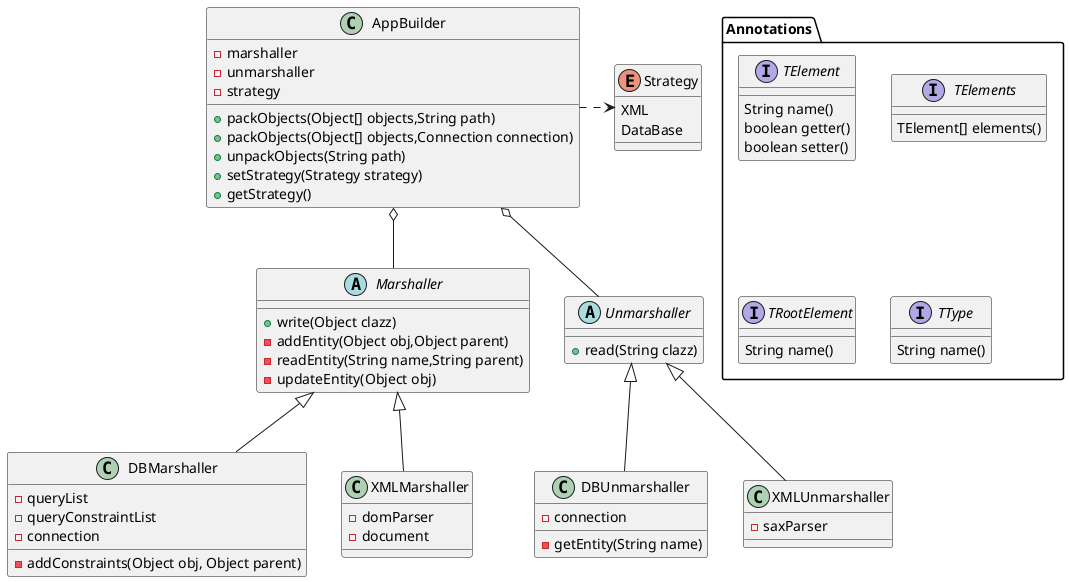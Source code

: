 @startuml
enum Strategy{
XML
DataBase
}
class AppBuilder{
-marshaller
-unmarshaller
-strategy
+packObjects(Object[] objects,String path)
+packObjects(Object[] objects,Connection connection)
+unpackObjects(String path)
+setStrategy(Strategy strategy)
+getStrategy()
}
abstract class Marshaller{
+write(Object clazz)
-addEntity(Object obj,Object parent)
-readEntity(String name,String parent)
-updateEntity(Object obj)
}
abstract class Unmarshaller{
+read(String clazz)
}
class DBMarshaller{
-queryList
-queryConstraintList
-connection
-addConstraints(Object obj, Object parent)
}
class DBUnmarshaller{
-connection
-getEntity(String name)
}
class XMLMarshaller{
-domParser
-document
}
class XMLUnmarshaller{
-saxParser
}
package Annotations{
interface TElement{
String name()
boolean getter()
boolean setter()
}
interface TElements{
TElement[] elements()
}
interface TRootElement{
String name()
}
interface TType{
String name()
}
}
AppBuilder o-down-Marshaller
AppBuilder o-down-Unmarshaller
Unmarshaller <|-- DBUnmarshaller
Unmarshaller <|-- XMLUnmarshaller
Marshaller <|-- DBMarshaller
Marshaller <|-- XMLMarshaller
AppBuilder .> Strategy

@enduml